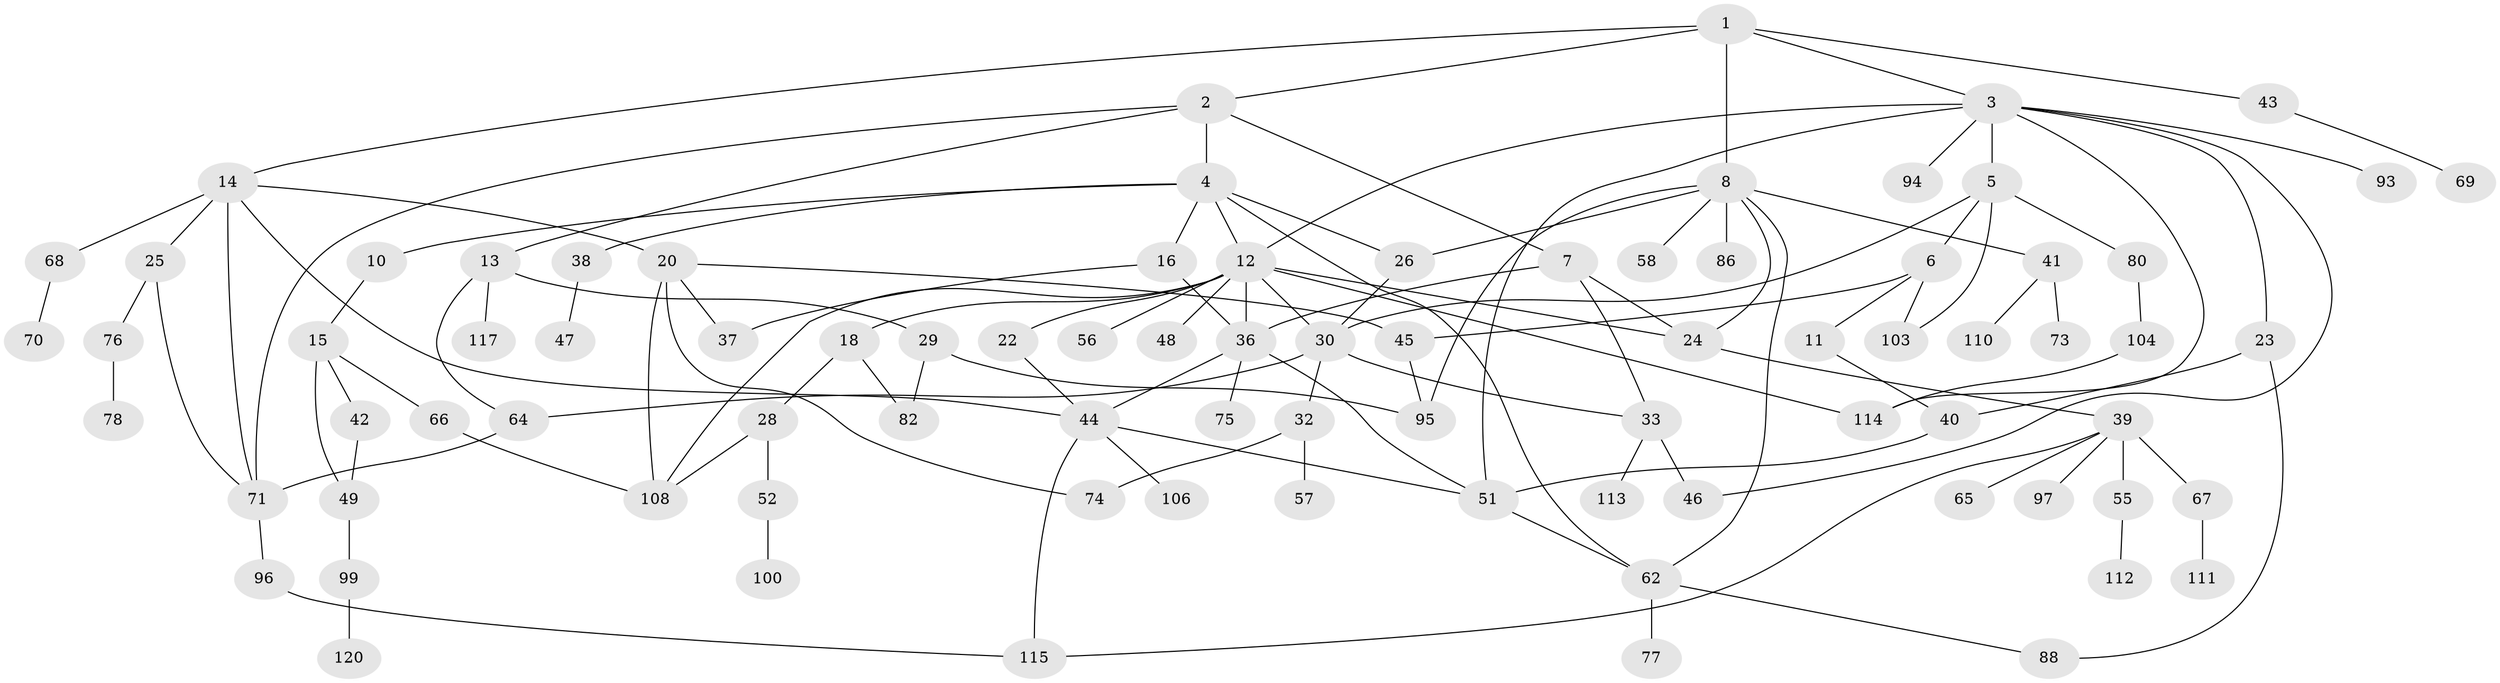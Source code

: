 // original degree distribution, {5: 0.09016393442622951, 6: 0.03278688524590164, 4: 0.09836065573770492, 7: 0.00819672131147541, 3: 0.20491803278688525, 2: 0.28688524590163933, 10: 0.00819672131147541, 1: 0.27049180327868855}
// Generated by graph-tools (version 1.1) at 2025/10/02/27/25 16:10:55]
// undirected, 85 vertices, 122 edges
graph export_dot {
graph [start="1"]
  node [color=gray90,style=filled];
  1;
  2;
  3 [super="+17"];
  4 [super="+9"];
  5 [super="+19"];
  6;
  7;
  8 [super="+27"];
  10 [super="+83"];
  11;
  12 [super="+109"];
  13 [super="+107"];
  14 [super="+59"];
  15 [super="+101"];
  16 [super="+21"];
  18 [super="+90"];
  20;
  22;
  23;
  24 [super="+31"];
  25 [super="+34"];
  26 [super="+35"];
  28 [super="+91"];
  29 [super="+92"];
  30 [super="+98"];
  32;
  33 [super="+118"];
  36 [super="+72"];
  37 [super="+87"];
  38 [super="+61"];
  39 [super="+63"];
  40;
  41 [super="+60"];
  42 [super="+81"];
  43 [super="+54"];
  44 [super="+50"];
  45;
  46;
  47;
  48;
  49;
  51 [super="+53"];
  52 [super="+85"];
  55;
  56;
  57;
  58;
  62 [super="+79"];
  64 [super="+84"];
  65;
  66;
  67;
  68;
  69;
  70;
  71 [super="+105"];
  73;
  74 [super="+89"];
  75;
  76 [super="+102"];
  77;
  78;
  80;
  82;
  86;
  88;
  93;
  94;
  95;
  96 [super="+122"];
  97;
  99;
  100;
  103;
  104;
  106;
  108 [super="+121"];
  110;
  111;
  112;
  113;
  114 [super="+116"];
  115 [super="+119"];
  117;
  120;
  1 -- 2;
  1 -- 3;
  1 -- 8;
  1 -- 14;
  1 -- 43;
  2 -- 4;
  2 -- 7;
  2 -- 13;
  2 -- 71;
  3 -- 5;
  3 -- 46;
  3 -- 51;
  3 -- 23;
  3 -- 12;
  3 -- 93;
  3 -- 94;
  3 -- 114;
  4 -- 38;
  4 -- 26 [weight=2];
  4 -- 16 [weight=2];
  4 -- 10;
  4 -- 12;
  4 -- 62;
  5 -- 6;
  5 -- 80;
  5 -- 30;
  5 -- 103;
  6 -- 11;
  6 -- 45;
  6 -- 103;
  7 -- 24;
  7 -- 33;
  7 -- 36;
  8 -- 58;
  8 -- 95;
  8 -- 86;
  8 -- 41;
  8 -- 26;
  8 -- 62;
  8 -- 24;
  10 -- 15;
  11 -- 40;
  12 -- 18;
  12 -- 22;
  12 -- 48;
  12 -- 56;
  12 -- 114;
  12 -- 30;
  12 -- 24;
  12 -- 108;
  12 -- 36;
  13 -- 29;
  13 -- 64;
  13 -- 117;
  14 -- 20;
  14 -- 25;
  14 -- 68;
  14 -- 44;
  14 -- 71;
  15 -- 42;
  15 -- 49;
  15 -- 66;
  16 -- 36;
  16 -- 37;
  18 -- 28;
  18 -- 82;
  20 -- 74;
  20 -- 108;
  20 -- 45;
  20 -- 37;
  22 -- 44;
  23 -- 40;
  23 -- 88;
  24 -- 39;
  25 -- 71;
  25 -- 76;
  26 -- 30;
  28 -- 52;
  28 -- 108;
  29 -- 95;
  29 -- 82;
  30 -- 32;
  30 -- 64;
  30 -- 33;
  32 -- 57;
  32 -- 74;
  33 -- 113;
  33 -- 46;
  36 -- 75;
  36 -- 51;
  36 -- 44;
  38 -- 47;
  39 -- 55;
  39 -- 97;
  39 -- 115;
  39 -- 65;
  39 -- 67;
  40 -- 51;
  41 -- 73;
  41 -- 110;
  42 -- 49;
  43 -- 69;
  44 -- 106;
  44 -- 115;
  44 -- 51;
  45 -- 95;
  49 -- 99;
  51 -- 62;
  52 -- 100;
  55 -- 112;
  62 -- 77;
  62 -- 88;
  64 -- 71;
  66 -- 108;
  67 -- 111;
  68 -- 70;
  71 -- 96;
  76 -- 78;
  80 -- 104;
  96 -- 115;
  99 -- 120;
  104 -- 114;
}
